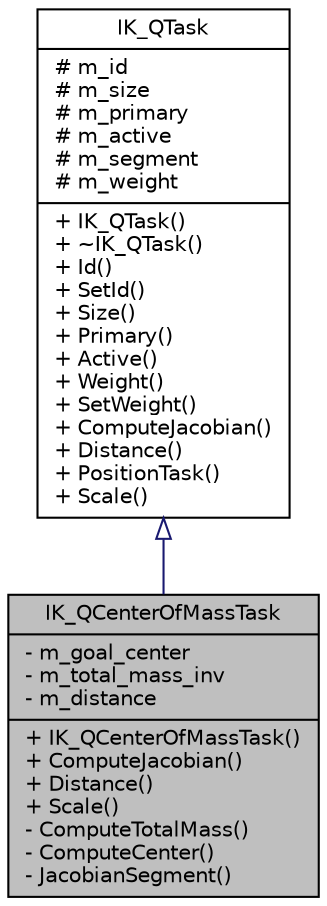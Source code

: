 digraph G
{
  edge [fontname="Helvetica",fontsize="10",labelfontname="Helvetica",labelfontsize="10"];
  node [fontname="Helvetica",fontsize="10",shape=record];
  Node1 [label="{IK_QCenterOfMassTask\n|- m_goal_center\l- m_total_mass_inv\l- m_distance\l|+ IK_QCenterOfMassTask()\l+ ComputeJacobian()\l+ Distance()\l+ Scale()\l- ComputeTotalMass()\l- ComputeCenter()\l- JacobianSegment()\l}",height=0.2,width=0.4,color="black", fillcolor="grey75", style="filled" fontcolor="black"];
  Node2 -> Node1 [dir=back,color="midnightblue",fontsize="10",style="solid",arrowtail="empty",fontname="Helvetica"];
  Node2 [label="{IK_QTask\n|# m_id\l# m_size\l# m_primary\l# m_active\l# m_segment\l# m_weight\l|+ IK_QTask()\l+ ~IK_QTask()\l+ Id()\l+ SetId()\l+ Size()\l+ Primary()\l+ Active()\l+ Weight()\l+ SetWeight()\l+ ComputeJacobian()\l+ Distance()\l+ PositionTask()\l+ Scale()\l}",height=0.2,width=0.4,color="black", fillcolor="white", style="filled",URL="$dc/d5e/classIK__QTask.html"];
}

